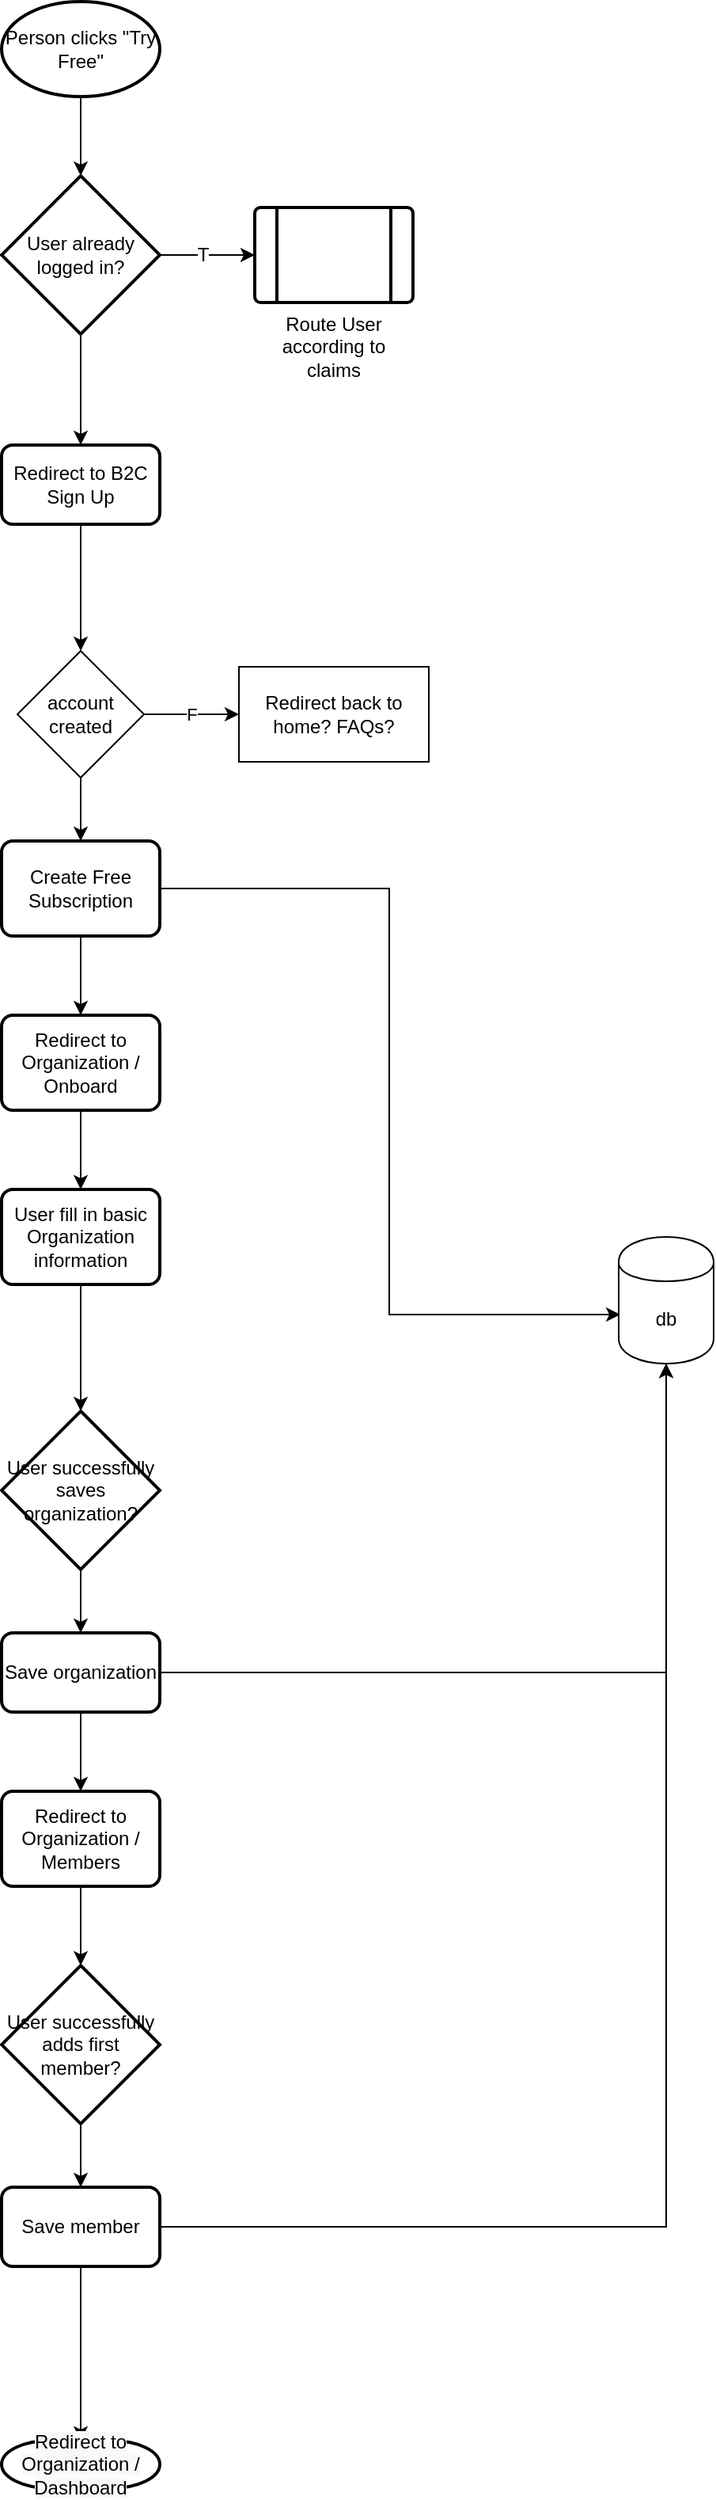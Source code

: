 <mxfile type="device" version="12.1.3" pages="1"><diagram id="74e2e168-ea6b-b213-b513-2b3c1d86103e" name="Page-1"><mxGraphModel grid="1" shadow="0" math="0" background="#ffffff" pageHeight="850" pageWidth="1100" pageScale="1" page="1" fold="1" arrows="1" connect="1" tooltips="1" guides="1" gridSize="10" dy="1638" dx="1408"><root><mxCell id="0"/><mxCell id="1" parent="0"/><mxCell id="JQUy9_qSnzHaWNnR9UDN-3" parent="1" style="edgeStyle=orthogonalEdgeStyle;rounded=0;orthogonalLoop=1;jettySize=auto;html=1;entryX=0.5;entryY=0;entryDx=0;entryDy=0;entryPerimeter=0;" edge="1" target="JQUy9_qSnzHaWNnR9UDN-2" source="JQUy9_qSnzHaWNnR9UDN-1"><mxGeometry as="geometry" relative="1"/></mxCell><mxCell id="JQUy9_qSnzHaWNnR9UDN-1" value="Person clicks &quot;Try Free&quot;" parent="1" vertex="1" style="strokeWidth=2;html=1;shape=mxgraph.flowchart.start_1;whiteSpace=wrap;"><mxGeometry as="geometry" height="60" width="100" y="-760" x="110"/></mxCell><mxCell id="JQUy9_qSnzHaWNnR9UDN-5" parent="1" style="edgeStyle=orthogonalEdgeStyle;rounded=0;orthogonalLoop=1;jettySize=auto;html=1;entryX=0;entryY=0.5;entryDx=0;entryDy=0;" edge="1" target="JQUy9_qSnzHaWNnR9UDN-4" source="JQUy9_qSnzHaWNnR9UDN-2"><mxGeometry as="geometry" relative="1"/></mxCell><mxCell id="JQUy9_qSnzHaWNnR9UDN-6" value="T" parent="JQUy9_qSnzHaWNnR9UDN-5" vertex="1" style="text;html=1;resizable=0;points=[];align=center;verticalAlign=middle;labelBackgroundColor=#ffffff;" connectable="0"><mxGeometry as="geometry" x="-0.111" relative="1"><mxPoint as="offset"/></mxGeometry></mxCell><mxCell id="JQUy9_qSnzHaWNnR9UDN-8" parent="1" style="edgeStyle=orthogonalEdgeStyle;rounded=0;orthogonalLoop=1;jettySize=auto;html=1;entryX=0.5;entryY=0;entryDx=0;entryDy=0;" edge="1" target="JQUy9_qSnzHaWNnR9UDN-7" source="JQUy9_qSnzHaWNnR9UDN-2"><mxGeometry as="geometry" relative="1"/></mxCell><mxCell id="JQUy9_qSnzHaWNnR9UDN-2" value="User already logged in?" parent="1" vertex="1" style="strokeWidth=2;html=1;shape=mxgraph.flowchart.decision;whiteSpace=wrap;"><mxGeometry as="geometry" height="100" width="100" y="-650" x="110"/></mxCell><mxCell id="JQUy9_qSnzHaWNnR9UDN-4" value="Route User according to claims" parent="1" vertex="1" style="verticalLabelPosition=bottom;verticalAlign=top;html=1;strokeWidth=2;shape=process;whiteSpace=wrap;rounded=1;size=0.14;arcSize=6;"><mxGeometry as="geometry" height="60" width="100" y="-630" x="270"/></mxCell><mxCell id="JQUy9_qSnzHaWNnR9UDN-10" parent="1" style="edgeStyle=orthogonalEdgeStyle;rounded=0;orthogonalLoop=1;jettySize=auto;html=1;entryX=0.5;entryY=0;entryDx=0;entryDy=0;" edge="1" target="JQUy9_qSnzHaWNnR9UDN-9" source="JQUy9_qSnzHaWNnR9UDN-7"><mxGeometry as="geometry" relative="1"/></mxCell><mxCell id="JQUy9_qSnzHaWNnR9UDN-7" value="Redirect to B2C Sign Up" parent="1" vertex="1" style="rounded=1;whiteSpace=wrap;html=1;absoluteArcSize=1;arcSize=14;strokeWidth=2;"><mxGeometry as="geometry" height="50" width="100" y="-480" x="110"/></mxCell><mxCell id="JQUy9_qSnzHaWNnR9UDN-12" value="F" parent="1" style="edgeStyle=orthogonalEdgeStyle;rounded=0;orthogonalLoop=1;jettySize=auto;html=1;entryX=0;entryY=0.5;entryDx=0;entryDy=0;" edge="1" target="JQUy9_qSnzHaWNnR9UDN-11" source="JQUy9_qSnzHaWNnR9UDN-9"><mxGeometry as="geometry" relative="1"/></mxCell><mxCell id="JQUy9_qSnzHaWNnR9UDN-14" value="" parent="1" style="edgeStyle=orthogonalEdgeStyle;rounded=0;orthogonalLoop=1;jettySize=auto;html=1;entryX=0.5;entryY=0;entryDx=0;entryDy=0;" edge="1" target="JQUy9_qSnzHaWNnR9UDN-15" source="JQUy9_qSnzHaWNnR9UDN-9"><mxGeometry as="geometry" relative="1"><mxPoint as="targetPoint" y="-190" x="160"/></mxGeometry></mxCell><mxCell id="JQUy9_qSnzHaWNnR9UDN-9" value="account created" parent="1" vertex="1" style="rhombus;whiteSpace=wrap;html=1;"><mxGeometry as="geometry" height="80" width="80" y="-350" x="120"/></mxCell><mxCell id="JQUy9_qSnzHaWNnR9UDN-11" value="Redirect back to home? FAQs?" parent="1" vertex="1" style="rounded=0;whiteSpace=wrap;html=1;"><mxGeometry as="geometry" height="60" width="120" y="-340" x="260"/></mxCell><mxCell id="JQUy9_qSnzHaWNnR9UDN-17" parent="1" style="edgeStyle=orthogonalEdgeStyle;rounded=0;orthogonalLoop=1;jettySize=auto;html=1;entryX=0.017;entryY=0.613;entryDx=0;entryDy=0;entryPerimeter=0;" edge="1" target="JQUy9_qSnzHaWNnR9UDN-16" source="JQUy9_qSnzHaWNnR9UDN-15"><mxGeometry as="geometry" relative="1"/></mxCell><mxCell id="JQUy9_qSnzHaWNnR9UDN-20" parent="1" style="edgeStyle=orthogonalEdgeStyle;rounded=0;orthogonalLoop=1;jettySize=auto;html=1;entryX=0.5;entryY=0;entryDx=0;entryDy=0;" edge="1" target="JQUy9_qSnzHaWNnR9UDN-19" source="JQUy9_qSnzHaWNnR9UDN-15"><mxGeometry as="geometry" relative="1"/></mxCell><mxCell id="JQUy9_qSnzHaWNnR9UDN-15" value="Create Free Subscription" parent="1" vertex="1" style="rounded=1;whiteSpace=wrap;html=1;absoluteArcSize=1;arcSize=14;strokeWidth=2;"><mxGeometry as="geometry" height="60" width="100" y="-230" x="110"/></mxCell><mxCell id="JQUy9_qSnzHaWNnR9UDN-16" value="db" parent="1" vertex="1" style="shape=cylinder;whiteSpace=wrap;html=1;boundedLbl=1;backgroundOutline=1;"><mxGeometry as="geometry" height="80" width="60" y="20" x="500"/></mxCell><mxCell id="JQUy9_qSnzHaWNnR9UDN-22" parent="1" style="edgeStyle=orthogonalEdgeStyle;rounded=0;orthogonalLoop=1;jettySize=auto;html=1;entryX=0.5;entryY=0;entryDx=0;entryDy=0;" edge="1" target="JQUy9_qSnzHaWNnR9UDN-21" source="JQUy9_qSnzHaWNnR9UDN-19"><mxGeometry as="geometry" relative="1"/></mxCell><mxCell id="JQUy9_qSnzHaWNnR9UDN-19" value="Redirect to Organization / Onboard" parent="1" vertex="1" style="rounded=1;whiteSpace=wrap;html=1;absoluteArcSize=1;arcSize=14;strokeWidth=2;"><mxGeometry as="geometry" height="60" width="100" y="-120" x="110"/></mxCell><mxCell id="JQUy9_qSnzHaWNnR9UDN-24" parent="1" style="edgeStyle=orthogonalEdgeStyle;rounded=0;orthogonalLoop=1;jettySize=auto;html=1;entryX=0.5;entryY=0;entryDx=0;entryDy=0;entryPerimeter=0;" edge="1" target="JQUy9_qSnzHaWNnR9UDN-23" source="JQUy9_qSnzHaWNnR9UDN-21"><mxGeometry as="geometry" relative="1"/></mxCell><mxCell id="JQUy9_qSnzHaWNnR9UDN-21" value="User fill in basic Organization information" parent="1" vertex="1" style="rounded=1;whiteSpace=wrap;html=1;absoluteArcSize=1;arcSize=14;strokeWidth=2;"><mxGeometry as="geometry" height="60" width="100" y="-10" x="110"/></mxCell><mxCell id="JQUy9_qSnzHaWNnR9UDN-26" parent="1" style="edgeStyle=orthogonalEdgeStyle;rounded=0;orthogonalLoop=1;jettySize=auto;html=1;entryX=0.5;entryY=0;entryDx=0;entryDy=0;" edge="1" target="JQUy9_qSnzHaWNnR9UDN-27" source="JQUy9_qSnzHaWNnR9UDN-23"><mxGeometry as="geometry" relative="1"/></mxCell><mxCell id="JQUy9_qSnzHaWNnR9UDN-23" value="User successfully saves organization?" parent="1" vertex="1" style="strokeWidth=2;html=1;shape=mxgraph.flowchart.decision;whiteSpace=wrap;"><mxGeometry as="geometry" height="100" width="100" y="130" x="110"/></mxCell><mxCell id="JQUy9_qSnzHaWNnR9UDN-31" parent="1" style="edgeStyle=orthogonalEdgeStyle;rounded=0;orthogonalLoop=1;jettySize=auto;html=1;entryX=0.5;entryY=0;entryDx=0;entryDy=0;entryPerimeter=0;" edge="1" target="JQUy9_qSnzHaWNnR9UDN-30" source="JQUy9_qSnzHaWNnR9UDN-25"><mxGeometry as="geometry" relative="1"/></mxCell><mxCell id="JQUy9_qSnzHaWNnR9UDN-25" value="Redirect to Organization / Members" parent="1" vertex="1" style="rounded=1;whiteSpace=wrap;html=1;absoluteArcSize=1;arcSize=14;strokeWidth=2;"><mxGeometry as="geometry" height="60" width="100" y="370" x="110"/></mxCell><mxCell id="JQUy9_qSnzHaWNnR9UDN-28" parent="1" style="edgeStyle=orthogonalEdgeStyle;rounded=0;orthogonalLoop=1;jettySize=auto;html=1;entryX=0.5;entryY=0;entryDx=0;entryDy=0;" edge="1" target="JQUy9_qSnzHaWNnR9UDN-25" source="JQUy9_qSnzHaWNnR9UDN-27"><mxGeometry as="geometry" relative="1"/></mxCell><mxCell id="JQUy9_qSnzHaWNnR9UDN-29" parent="1" style="edgeStyle=orthogonalEdgeStyle;rounded=0;orthogonalLoop=1;jettySize=auto;html=1;" edge="1" target="JQUy9_qSnzHaWNnR9UDN-16" source="JQUy9_qSnzHaWNnR9UDN-27"><mxGeometry as="geometry" relative="1"/></mxCell><mxCell id="JQUy9_qSnzHaWNnR9UDN-27" value="Save organization" parent="1" vertex="1" style="rounded=1;whiteSpace=wrap;html=1;absoluteArcSize=1;arcSize=14;strokeWidth=2;"><mxGeometry as="geometry" height="50" width="100" y="270" x="110"/></mxCell><mxCell id="JQUy9_qSnzHaWNnR9UDN-33" parent="1" style="edgeStyle=orthogonalEdgeStyle;rounded=0;orthogonalLoop=1;jettySize=auto;html=1;" edge="1" target="JQUy9_qSnzHaWNnR9UDN-32" source="JQUy9_qSnzHaWNnR9UDN-30"><mxGeometry as="geometry" relative="1"/></mxCell><mxCell id="JQUy9_qSnzHaWNnR9UDN-30" value="User successfully adds first member?" parent="1" vertex="1" style="strokeWidth=2;html=1;shape=mxgraph.flowchart.decision;whiteSpace=wrap;"><mxGeometry as="geometry" height="100" width="100" y="480" x="110"/></mxCell><mxCell id="JQUy9_qSnzHaWNnR9UDN-34" parent="1" style="edgeStyle=orthogonalEdgeStyle;rounded=0;orthogonalLoop=1;jettySize=auto;html=1;entryX=0.5;entryY=1;entryDx=0;entryDy=0;" edge="1" target="JQUy9_qSnzHaWNnR9UDN-16" source="JQUy9_qSnzHaWNnR9UDN-32"><mxGeometry as="geometry" relative="1"/></mxCell><mxCell id="JQUy9_qSnzHaWNnR9UDN-36" parent="1" style="edgeStyle=orthogonalEdgeStyle;rounded=0;orthogonalLoop=1;jettySize=auto;html=1;entryX=0.5;entryY=0;entryDx=0;entryDy=0;entryPerimeter=0;" edge="1" target="JQUy9_qSnzHaWNnR9UDN-37" source="JQUy9_qSnzHaWNnR9UDN-32"><mxGeometry as="geometry" relative="1"><mxPoint as="targetPoint" y="710" x="160"/></mxGeometry></mxCell><mxCell id="JQUy9_qSnzHaWNnR9UDN-32" value="Save member" parent="1" vertex="1" style="rounded=1;whiteSpace=wrap;html=1;absoluteArcSize=1;arcSize=14;strokeWidth=2;"><mxGeometry as="geometry" height="50" width="100" y="620" x="110"/></mxCell><mxCell id="JQUy9_qSnzHaWNnR9UDN-37" value="&lt;span style=&quot;display: inline ; float: none ; background-color: rgb(248 , 249 , 250) ; color: rgb(0 , 0 , 0) ; font-family: &amp;#34;helvetica&amp;#34; ; font-size: 12px ; font-style: normal ; font-variant: normal ; font-weight: normal ; letter-spacing: normal ; line-height: 1.2 ; overflow-wrap: normal ; text-align: center ; text-decoration: none ; text-indent: 0px ; text-transform: none ; white-space: normal ; word-spacing: 0px&quot;&gt;Redirect to Organization / Dashboard&lt;/span&gt;" parent="1" vertex="1" style="strokeWidth=2;html=1;shape=mxgraph.flowchart.terminator;whiteSpace=wrap;"><mxGeometry as="geometry" height="30" width="100" y="780" x="110"/></mxCell></root></mxGraphModel></diagram></mxfile>